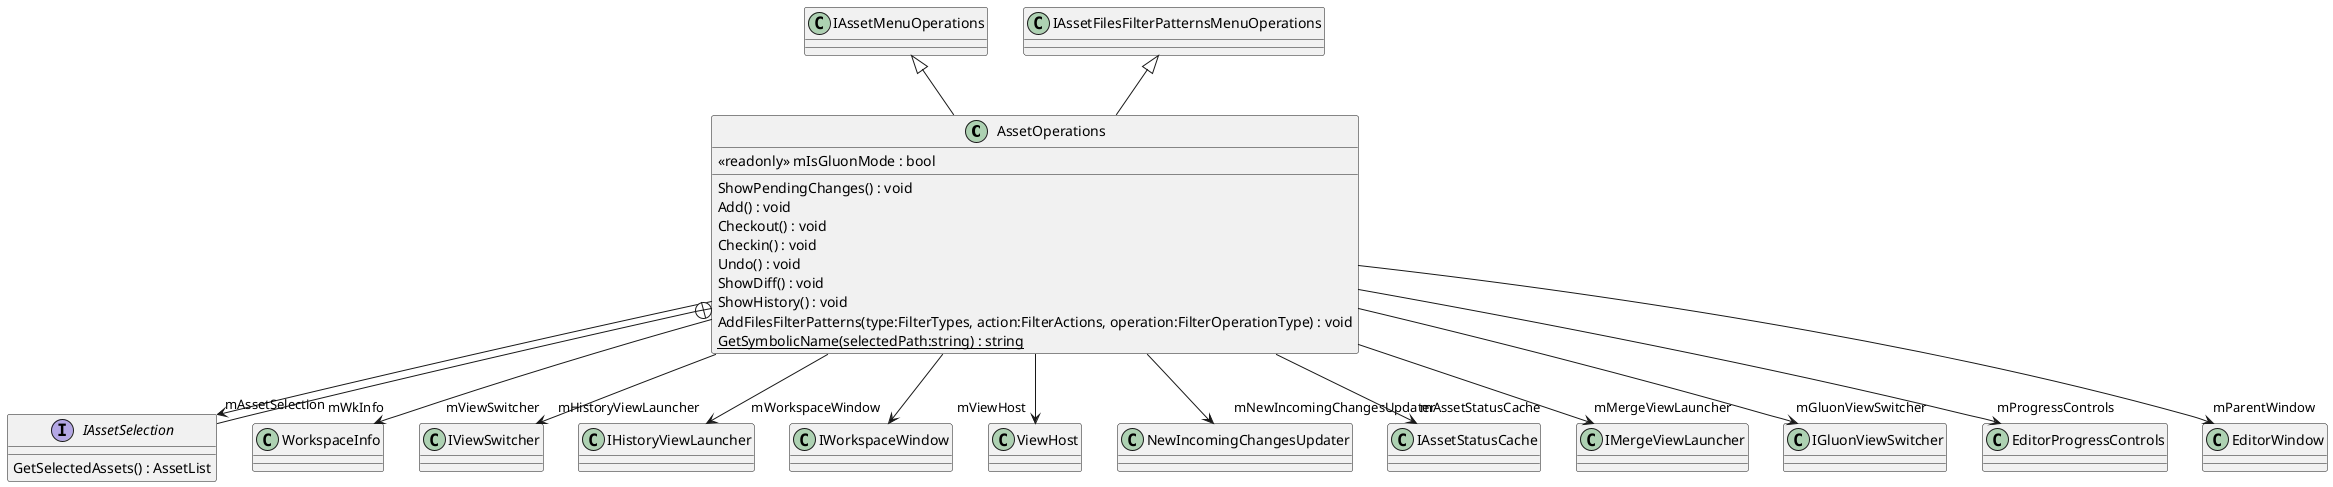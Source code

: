 @startuml
class AssetOperations {
    ShowPendingChanges() : void
    Add() : void
    Checkout() : void
    Checkin() : void
    Undo() : void
    ShowDiff() : void
    ShowHistory() : void
    AddFilesFilterPatterns(type:FilterTypes, action:FilterActions, operation:FilterOperationType) : void
    {static} GetSymbolicName(selectedPath:string) : string
    <<readonly>> mIsGluonMode : bool
}
interface IAssetSelection {
    GetSelectedAssets() : AssetList
}
IAssetMenuOperations <|-- AssetOperations
IAssetFilesFilterPatternsMenuOperations <|-- AssetOperations
AssetOperations --> "mWkInfo" WorkspaceInfo
AssetOperations --> "mViewSwitcher" IViewSwitcher
AssetOperations --> "mHistoryViewLauncher" IHistoryViewLauncher
AssetOperations --> "mWorkspaceWindow" IWorkspaceWindow
AssetOperations --> "mViewHost" ViewHost
AssetOperations --> "mNewIncomingChangesUpdater" NewIncomingChangesUpdater
AssetOperations --> "mAssetStatusCache" IAssetStatusCache
AssetOperations --> "mMergeViewLauncher" IMergeViewLauncher
AssetOperations --> "mGluonViewSwitcher" IGluonViewSwitcher
AssetOperations --> "mProgressControls" EditorProgressControls
AssetOperations --> "mParentWindow" EditorWindow
AssetOperations --> "mAssetSelection" IAssetSelection
AssetOperations +-- IAssetSelection
@enduml
